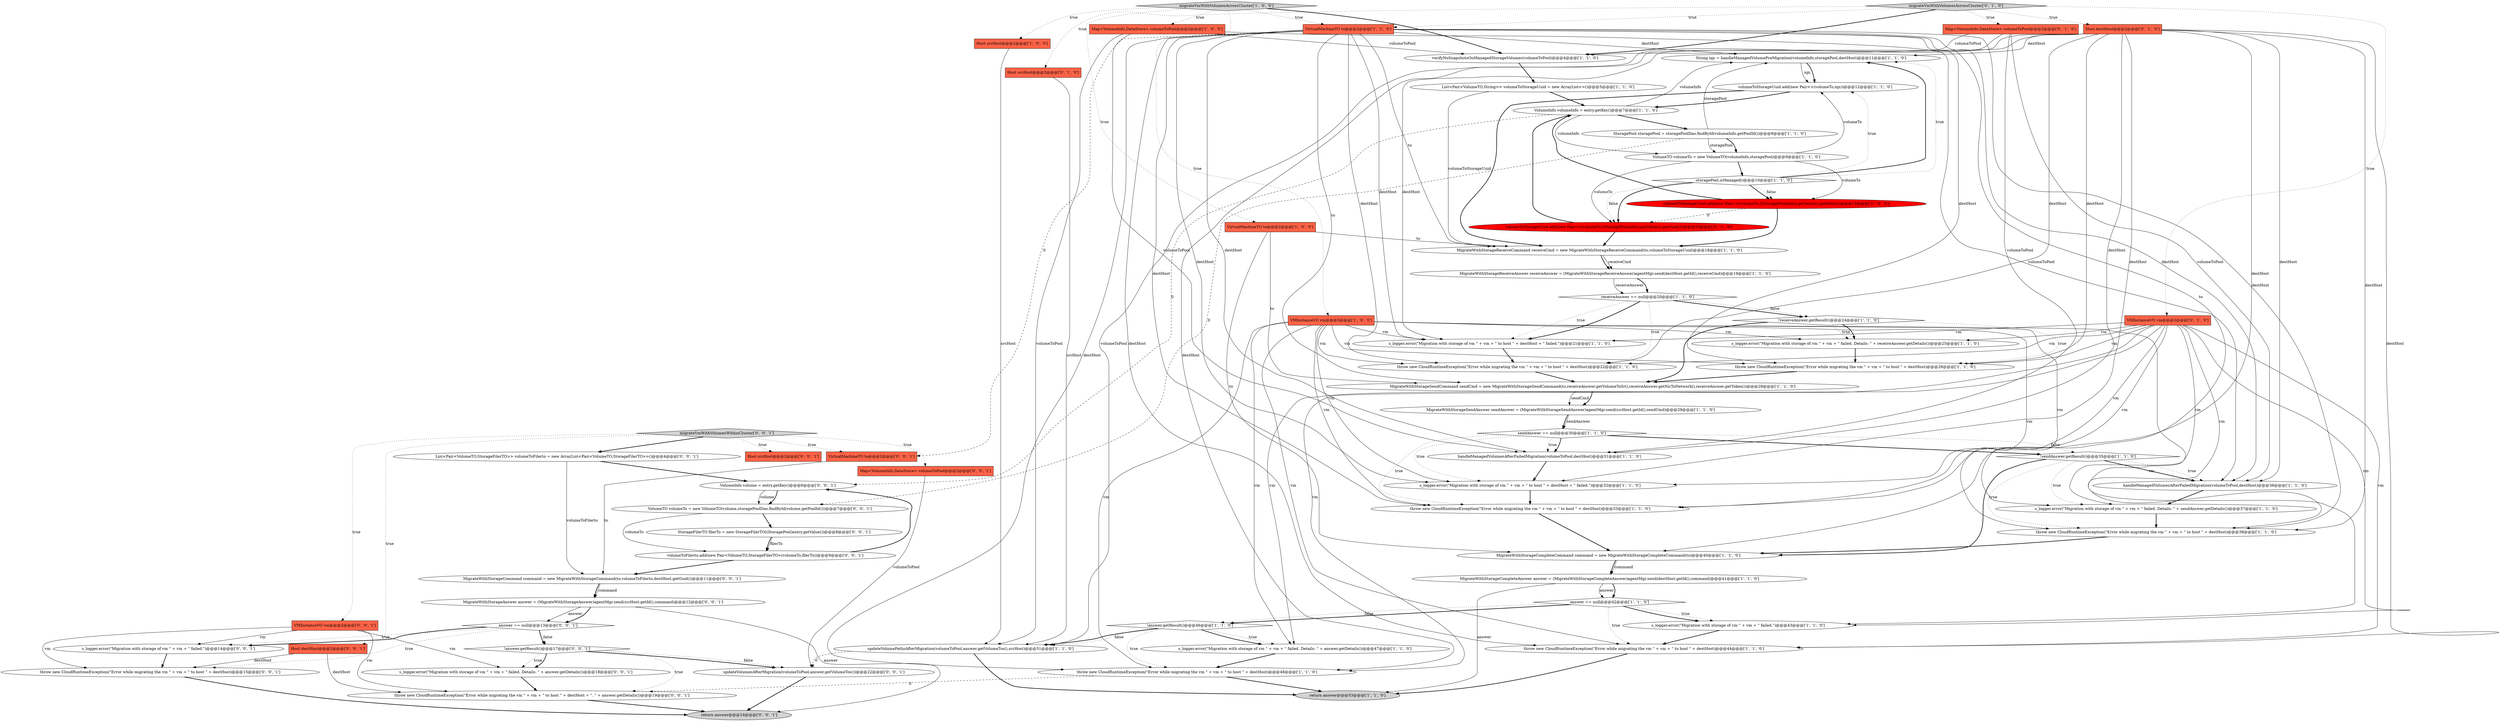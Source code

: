digraph {
13 [style = filled, label = "MigrateWithStorageSendAnswer sendAnswer = (MigrateWithStorageSendAnswer)agentMgr.send(srcHost.getId(),sendCmd)@@@29@@@['1', '1', '0']", fillcolor = white, shape = ellipse image = "AAA0AAABBB1BBB"];
26 [style = filled, label = "VMInstanceVO vm@@@2@@@['1', '0', '0']", fillcolor = tomato, shape = box image = "AAA0AAABBB1BBB"];
8 [style = filled, label = "List<Pair<VolumeTO,String>> volumeToStorageUuid = new ArrayList<>()@@@5@@@['1', '1', '0']", fillcolor = white, shape = ellipse image = "AAA0AAABBB1BBB"];
17 [style = filled, label = "migrateVmWithVolumesAcrossCluster['1', '0', '0']", fillcolor = lightgray, shape = diamond image = "AAA0AAABBB1BBB"];
18 [style = filled, label = "handleManagedVolumesAfterFailedMigration(volumeToPool,destHost)@@@36@@@['1', '1', '0']", fillcolor = white, shape = ellipse image = "AAA0AAABBB1BBB"];
58 [style = filled, label = "Map<VolumeInfo,DataStore> volumeToPool@@@2@@@['0', '0', '1']", fillcolor = tomato, shape = box image = "AAA0AAABBB3BBB"];
9 [style = filled, label = "volumeToStorageUuid.add(new Pair<>(volumeTo,iqn))@@@12@@@['1', '1', '0']", fillcolor = white, shape = ellipse image = "AAA0AAABBB1BBB"];
68 [style = filled, label = "List<Pair<VolumeTO,StorageFilerTO>> volumeToFilerto = new ArrayList<Pair<VolumeTO,StorageFilerTO>>()@@@4@@@['0', '0', '1']", fillcolor = white, shape = ellipse image = "AAA0AAABBB3BBB"];
22 [style = filled, label = "throw new CloudRuntimeException(\"Error while migrating the vm \" + vm + \" to host \" + destHost)@@@33@@@['1', '1', '0']", fillcolor = white, shape = ellipse image = "AAA0AAABBB1BBB"];
15 [style = filled, label = "throw new CloudRuntimeException(\"Error while migrating the vm \" + vm + \" to host \" + destHost)@@@48@@@['1', '1', '0']", fillcolor = white, shape = ellipse image = "AAA0AAABBB1BBB"];
25 [style = filled, label = "sendAnswer == null@@@30@@@['1', '1', '0']", fillcolor = white, shape = diamond image = "AAA0AAABBB1BBB"];
11 [style = filled, label = "s_logger.error(\"Migration with storage of vm \" + vm + \" failed. Details: \" + sendAnswer.getDetails())@@@37@@@['1', '1', '0']", fillcolor = white, shape = ellipse image = "AAA0AAABBB1BBB"];
66 [style = filled, label = "!answer.getResult()@@@17@@@['0', '0', '1']", fillcolor = white, shape = diamond image = "AAA0AAABBB3BBB"];
23 [style = filled, label = "storagePool.isManaged()@@@10@@@['1', '1', '0']", fillcolor = white, shape = diamond image = "AAA0AAABBB1BBB"];
51 [style = filled, label = "s_logger.error(\"Migration with storage of vm \" + vm + \" failed. Details: \" + answer.getDetails())@@@18@@@['0', '0', '1']", fillcolor = white, shape = ellipse image = "AAA0AAABBB3BBB"];
1 [style = filled, label = "!receiveAnswer.getResult()@@@24@@@['1', '1', '0']", fillcolor = white, shape = diamond image = "AAA0AAABBB1BBB"];
40 [style = filled, label = "receiveAnswer == null@@@20@@@['1', '1', '0']", fillcolor = white, shape = diamond image = "AAA0AAABBB1BBB"];
55 [style = filled, label = "Host srcHost@@@2@@@['0', '0', '1']", fillcolor = tomato, shape = box image = "AAA0AAABBB3BBB"];
61 [style = filled, label = "MigrateWithStorageCommand command = new MigrateWithStorageCommand(to,volumeToFilerto,destHost.getGuid())@@@11@@@['0', '0', '1']", fillcolor = white, shape = ellipse image = "AAA0AAABBB3BBB"];
24 [style = filled, label = "throw new CloudRuntimeException(\"Error while migrating the vm \" + vm + \" to host \" + destHost)@@@22@@@['1', '1', '0']", fillcolor = white, shape = ellipse image = "AAA0AAABBB1BBB"];
10 [style = filled, label = "MigrateWithStorageReceiveAnswer receiveAnswer = (MigrateWithStorageReceiveAnswer)agentMgr.send(destHost.getId(),receiveCmd)@@@19@@@['1', '1', '0']", fillcolor = white, shape = ellipse image = "AAA0AAABBB1BBB"];
57 [style = filled, label = "MigrateWithStorageAnswer answer = (MigrateWithStorageAnswer)agentMgr.send(srcHost.getId(),command)@@@12@@@['0', '0', '1']", fillcolor = white, shape = ellipse image = "AAA0AAABBB3BBB"];
50 [style = filled, label = "s_logger.error(\"Migration with storage of vm \" + vm + \" failed.\")@@@14@@@['0', '0', '1']", fillcolor = white, shape = ellipse image = "AAA0AAABBB3BBB"];
30 [style = filled, label = "volumeToStorageUuid.add(new Pair<>(volumeTo,((StoragePool)entry.getValue()).getPath()))@@@15@@@['1', '0', '0']", fillcolor = red, shape = ellipse image = "AAA1AAABBB1BBB"];
62 [style = filled, label = "VirtualMachineTO to@@@2@@@['0', '0', '1']", fillcolor = tomato, shape = box image = "AAA0AAABBB3BBB"];
49 [style = filled, label = "answer == null@@@13@@@['0', '0', '1']", fillcolor = white, shape = diamond image = "AAA0AAABBB3BBB"];
3 [style = filled, label = "s_logger.error(\"Migration with storage of vm \" + vm + \" failed. Details: \" + receiveAnswer.getDetails())@@@25@@@['1', '1', '0']", fillcolor = white, shape = ellipse image = "AAA0AAABBB1BBB"];
5 [style = filled, label = "MigrateWithStorageSendCommand sendCmd = new MigrateWithStorageSendCommand(to,receiveAnswer.getVolumeToSr(),receiveAnswer.getNicToNetwork(),receiveAnswer.getToken())@@@28@@@['1', '1', '0']", fillcolor = white, shape = ellipse image = "AAA0AAABBB1BBB"];
34 [style = filled, label = "!answer.getResult()@@@46@@@['1', '1', '0']", fillcolor = white, shape = diamond image = "AAA0AAABBB1BBB"];
38 [style = filled, label = "s_logger.error(\"Migration with storage of vm \" + vm + \" failed.\")@@@43@@@['1', '1', '0']", fillcolor = white, shape = ellipse image = "AAA0AAABBB1BBB"];
43 [style = filled, label = "Host srcHost@@@2@@@['0', '1', '0']", fillcolor = tomato, shape = box image = "AAA0AAABBB2BBB"];
16 [style = filled, label = "throw new CloudRuntimeException(\"Error while migrating the vm \" + vm + \" to host \" + destHost)@@@44@@@['1', '1', '0']", fillcolor = white, shape = ellipse image = "AAA0AAABBB1BBB"];
2 [style = filled, label = "MigrateWithStorageCompleteCommand command = new MigrateWithStorageCompleteCommand(to)@@@40@@@['1', '1', '0']", fillcolor = white, shape = ellipse image = "AAA0AAABBB1BBB"];
31 [style = filled, label = "throw new CloudRuntimeException(\"Error while migrating the vm \" + vm + \" to host \" + destHost)@@@26@@@['1', '1', '0']", fillcolor = white, shape = ellipse image = "AAA0AAABBB1BBB"];
6 [style = filled, label = "StoragePool storagePool = storagePoolDao.findById(volumeInfo.getPoolId())@@@8@@@['1', '1', '0']", fillcolor = white, shape = ellipse image = "AAA0AAABBB1BBB"];
37 [style = filled, label = "VolumeInfo volumeInfo = entry.getKey()@@@7@@@['1', '1', '0']", fillcolor = white, shape = ellipse image = "AAA0AAABBB1BBB"];
64 [style = filled, label = "StorageFilerTO filerTo = new StorageFilerTO((StoragePool)entry.getValue())@@@8@@@['0', '0', '1']", fillcolor = white, shape = ellipse image = "AAA0AAABBB3BBB"];
54 [style = filled, label = "volumeToFilerto.add(new Pair<VolumeTO,StorageFilerTO>(volumeTo,filerTo))@@@9@@@['0', '0', '1']", fillcolor = white, shape = ellipse image = "AAA0AAABBB3BBB"];
29 [style = filled, label = "handleManagedVolumesAfterFailedMigration(volumeToPool,destHost)@@@31@@@['1', '1', '0']", fillcolor = white, shape = ellipse image = "AAA0AAABBB1BBB"];
14 [style = filled, label = "s_logger.error(\"Migration with storage of vm \" + vm + \" to host \" + destHost + \" failed.\")@@@21@@@['1', '1', '0']", fillcolor = white, shape = ellipse image = "AAA0AAABBB1BBB"];
33 [style = filled, label = "VirtualMachineTO to@@@2@@@['1', '1', '0']", fillcolor = tomato, shape = box image = "AAA0AAABBB1BBB"];
35 [style = filled, label = "MigrateWithStorageReceiveCommand receiveCmd = new MigrateWithStorageReceiveCommand(to,volumeToStorageUuid)@@@18@@@['1', '1', '0']", fillcolor = white, shape = ellipse image = "AAA0AAABBB1BBB"];
45 [style = filled, label = "volumeToStorageUuid.add(new Pair<>(volumeTo,((StoragePool)entry.getValue()).getUuid()))@@@15@@@['0', '1', '0']", fillcolor = red, shape = ellipse image = "AAA1AAABBB2BBB"];
12 [style = filled, label = "return answer@@@53@@@['1', '1', '0']", fillcolor = lightgray, shape = ellipse image = "AAA0AAABBB1BBB"];
46 [style = filled, label = "Host destHost@@@2@@@['0', '1', '0']", fillcolor = tomato, shape = box image = "AAA0AAABBB2BBB"];
48 [style = filled, label = "VMInstanceVO vm@@@2@@@['0', '1', '0']", fillcolor = tomato, shape = box image = "AAA0AAABBB2BBB"];
32 [style = filled, label = "!sendAnswer.getResult()@@@35@@@['1', '1', '0']", fillcolor = white, shape = diamond image = "AAA0AAABBB1BBB"];
42 [style = filled, label = "MigrateWithStorageCompleteAnswer answer = (MigrateWithStorageCompleteAnswer)agentMgr.send(destHost.getId(),command)@@@41@@@['1', '1', '0']", fillcolor = white, shape = ellipse image = "AAA0AAABBB1BBB"];
65 [style = filled, label = "throw new CloudRuntimeException(\"Error while migrating the vm \" + vm + \" to host \" + destHost + \". \" + answer.getDetails())@@@19@@@['0', '0', '1']", fillcolor = white, shape = ellipse image = "AAA0AAABBB3BBB"];
0 [style = filled, label = "VirtualMachineTO to@@@2@@@['1', '0', '0']", fillcolor = tomato, shape = box image = "AAA0AAABBB1BBB"];
41 [style = filled, label = "throw new CloudRuntimeException(\"Error while migrating the vm \" + vm + \" to host \" + destHost)@@@38@@@['1', '1', '0']", fillcolor = white, shape = ellipse image = "AAA0AAABBB1BBB"];
21 [style = filled, label = "Host srcHost@@@2@@@['1', '0', '0']", fillcolor = tomato, shape = box image = "AAA0AAABBB1BBB"];
7 [style = filled, label = "s_logger.error(\"Migration with storage of vm \" + vm + \" to host \" + destHost + \" failed.\")@@@32@@@['1', '1', '0']", fillcolor = white, shape = ellipse image = "AAA0AAABBB1BBB"];
20 [style = filled, label = "updateVolumePathsAfterMigration(volumeToPool,answer.getVolumeTos(),srcHost)@@@51@@@['1', '1', '0']", fillcolor = white, shape = ellipse image = "AAA0AAABBB1BBB"];
44 [style = filled, label = "Map<VolumeInfo,DataStore> volumeToPool@@@2@@@['0', '1', '0']", fillcolor = tomato, shape = box image = "AAA0AAABBB2BBB"];
19 [style = filled, label = "answer == null@@@42@@@['1', '1', '0']", fillcolor = white, shape = diamond image = "AAA0AAABBB1BBB"];
53 [style = filled, label = "migrateVmWithVolumesWithinCluster['0', '0', '1']", fillcolor = lightgray, shape = diamond image = "AAA0AAABBB3BBB"];
63 [style = filled, label = "return answer@@@24@@@['0', '0', '1']", fillcolor = lightgray, shape = ellipse image = "AAA0AAABBB3BBB"];
69 [style = filled, label = "VolumeInfo volume = entry.getKey()@@@6@@@['0', '0', '1']", fillcolor = white, shape = ellipse image = "AAA0AAABBB3BBB"];
4 [style = filled, label = "String iqn = handleManagedVolumePreMigration(volumeInfo,storagePool,destHost)@@@11@@@['1', '1', '0']", fillcolor = white, shape = ellipse image = "AAA0AAABBB1BBB"];
36 [style = filled, label = "verifyNoSnapshotsOnManagedStorageVolumes(volumeToPool)@@@4@@@['1', '1', '0']", fillcolor = white, shape = ellipse image = "AAA0AAABBB1BBB"];
39 [style = filled, label = "s_logger.error(\"Migration with storage of vm \" + vm + \" failed. Details: \" + answer.getDetails())@@@47@@@['1', '1', '0']", fillcolor = white, shape = ellipse image = "AAA0AAABBB1BBB"];
28 [style = filled, label = "Map<VolumeInfo,DataStore> volumeToPool@@@2@@@['1', '0', '0']", fillcolor = tomato, shape = box image = "AAA0AAABBB1BBB"];
27 [style = filled, label = "VolumeTO volumeTo = new VolumeTO(volumeInfo,storagePool)@@@9@@@['1', '1', '0']", fillcolor = white, shape = ellipse image = "AAA0AAABBB1BBB"];
47 [style = filled, label = "migrateVmWithVolumesAcrossCluster['0', '1', '0']", fillcolor = lightgray, shape = diamond image = "AAA0AAABBB2BBB"];
59 [style = filled, label = "VMInstanceVO vm@@@2@@@['0', '0', '1']", fillcolor = tomato, shape = box image = "AAA0AAABBB3BBB"];
56 [style = filled, label = "VolumeTO volumeTo = new VolumeTO(volume,storagePoolDao.findById(volume.getPoolId()))@@@7@@@['0', '0', '1']", fillcolor = white, shape = ellipse image = "AAA0AAABBB3BBB"];
52 [style = filled, label = "updateVolumesAfterMigration(volumeToPool,answer.getVolumeTos())@@@22@@@['0', '0', '1']", fillcolor = white, shape = ellipse image = "AAA0AAABBB3BBB"];
60 [style = filled, label = "Host destHost@@@2@@@['0', '0', '1']", fillcolor = tomato, shape = box image = "AAA0AAABBB3BBB"];
67 [style = filled, label = "throw new CloudRuntimeException(\"Error while migrating the vm \" + vm + \" to host \" + destHost)@@@15@@@['0', '0', '1']", fillcolor = white, shape = ellipse image = "AAA0AAABBB3BBB"];
1->5 [style = bold, label=""];
14->24 [style = bold, label=""];
33->41 [style = solid, label="destHost"];
20->52 [style = dashed, label="0"];
34->20 [style = bold, label=""];
46->15 [style = solid, label="destHost"];
68->69 [style = bold, label=""];
23->45 [style = bold, label=""];
56->64 [style = bold, label=""];
66->52 [style = bold, label=""];
26->3 [style = solid, label="vm"];
1->31 [style = dotted, label="true"];
53->58 [style = dotted, label="true"];
32->11 [style = dotted, label="true"];
46->18 [style = solid, label="destHost"];
53->59 [style = dotted, label="true"];
28->29 [style = solid, label="volumeToPool"];
61->57 [style = bold, label=""];
25->29 [style = bold, label=""];
25->29 [style = dotted, label="true"];
66->51 [style = dotted, label="true"];
33->5 [style = solid, label="to"];
9->35 [style = bold, label=""];
21->20 [style = solid, label="srcHost"];
9->37 [style = bold, label=""];
53->55 [style = dotted, label="true"];
1->3 [style = dotted, label="true"];
46->7 [style = solid, label="destHost"];
17->36 [style = bold, label=""];
26->41 [style = solid, label="vm"];
59->65 [style = solid, label="vm"];
6->27 [style = solid, label="storagePool"];
23->4 [style = dotted, label="true"];
57->63 [style = solid, label="answer"];
47->46 [style = dotted, label="true"];
46->41 [style = solid, label="destHost"];
33->29 [style = solid, label="destHost"];
48->3 [style = solid, label="vm"];
69->56 [style = solid, label="volume"];
61->57 [style = solid, label="command"];
68->61 [style = solid, label="volumeToFilerto"];
35->10 [style = bold, label=""];
43->20 [style = solid, label="srcHost"];
27->30 [style = solid, label="volumeTo"];
44->20 [style = solid, label="volumeToPool"];
32->18 [style = bold, label=""];
53->60 [style = dotted, label="true"];
45->35 [style = bold, label=""];
42->19 [style = bold, label=""];
13->25 [style = bold, label=""];
17->26 [style = dotted, label="true"];
46->14 [style = solid, label="destHost"];
19->34 [style = bold, label=""];
27->45 [style = solid, label="volumeTo"];
23->30 [style = bold, label=""];
26->39 [style = solid, label="vm"];
37->69 [style = dashed, label="0"];
33->18 [style = solid, label="destHost"];
19->38 [style = dotted, label="true"];
48->7 [style = solid, label="vm"];
31->5 [style = bold, label=""];
46->22 [style = solid, label="destHost"];
48->39 [style = solid, label="vm"];
18->11 [style = bold, label=""];
46->4 [style = solid, label="destHost"];
26->15 [style = solid, label="vm"];
56->54 [style = solid, label="volumeTo"];
5->13 [style = solid, label="sendCmd"];
48->15 [style = solid, label="vm"];
41->2 [style = bold, label=""];
33->2 [style = solid, label="to"];
50->67 [style = bold, label=""];
23->9 [style = dotted, label="true"];
24->5 [style = bold, label=""];
47->43 [style = dotted, label="true"];
0->5 [style = solid, label="to"];
60->65 [style = solid, label="destHost"];
30->45 [style = dashed, label="0"];
48->16 [style = solid, label="vm"];
46->31 [style = solid, label="destHost"];
28->18 [style = solid, label="volumeToPool"];
26->38 [style = solid, label="vm"];
44->18 [style = solid, label="volumeToPool"];
53->68 [style = bold, label=""];
28->36 [style = solid, label="volumeToPool"];
66->51 [style = bold, label=""];
10->40 [style = solid, label="receiveAnswer"];
15->12 [style = bold, label=""];
54->61 [style = bold, label=""];
17->21 [style = dotted, label="true"];
19->38 [style = bold, label=""];
4->9 [style = solid, label="iqn"];
17->33 [style = dotted, label="true"];
42->19 [style = solid, label="answer"];
47->36 [style = bold, label=""];
52->63 [style = bold, label=""];
0->2 [style = solid, label="to"];
66->52 [style = dotted, label="false"];
37->4 [style = solid, label="volumeInfo"];
48->24 [style = solid, label="vm"];
4->9 [style = bold, label=""];
32->18 [style = dotted, label="true"];
47->48 [style = dotted, label="true"];
22->2 [style = bold, label=""];
33->15 [style = solid, label="destHost"];
53->62 [style = dotted, label="true"];
15->65 [style = dashed, label="0"];
49->67 [style = dotted, label="true"];
33->16 [style = solid, label="destHost"];
26->22 [style = solid, label="vm"];
33->24 [style = solid, label="destHost"];
38->16 [style = bold, label=""];
1->3 [style = bold, label=""];
49->50 [style = dotted, label="true"];
33->31 [style = solid, label="destHost"];
33->14 [style = solid, label="destHost"];
58->52 [style = solid, label="volumeToPool"];
28->20 [style = solid, label="volumeToPool"];
57->49 [style = solid, label="answer"];
46->29 [style = solid, label="destHost"];
25->7 [style = dotted, label="true"];
49->50 [style = bold, label=""];
19->34 [style = dotted, label="false"];
34->39 [style = dotted, label="true"];
13->25 [style = solid, label="sendAnswer"];
40->14 [style = dotted, label="true"];
11->41 [style = bold, label=""];
69->56 [style = bold, label=""];
6->27 [style = bold, label=""];
26->31 [style = solid, label="vm"];
7->22 [style = bold, label=""];
30->35 [style = bold, label=""];
47->33 [style = dotted, label="true"];
8->35 [style = solid, label="volumeToStorageUuid"];
67->63 [style = bold, label=""];
33->62 [style = dashed, label="0"];
5->13 [style = bold, label=""];
34->39 [style = bold, label=""];
0->35 [style = solid, label="to"];
59->51 [style = solid, label="vm"];
26->11 [style = solid, label="vm"];
34->15 [style = dotted, label="true"];
17->28 [style = dotted, label="true"];
10->40 [style = bold, label=""];
36->8 [style = bold, label=""];
40->14 [style = bold, label=""];
51->65 [style = bold, label=""];
42->12 [style = solid, label="answer"];
33->4 [style = solid, label="destHost"];
8->37 [style = bold, label=""];
48->41 [style = solid, label="vm"];
59->67 [style = solid, label="vm"];
44->36 [style = solid, label="volumeToPool"];
48->31 [style = solid, label="vm"];
65->63 [style = bold, label=""];
25->32 [style = dotted, label="false"];
46->16 [style = solid, label="destHost"];
37->27 [style = solid, label="volumeInfo"];
44->29 [style = solid, label="volumeToPool"];
64->54 [style = solid, label="filerTo"];
6->4 [style = solid, label="storagePool"];
26->7 [style = solid, label="vm"];
39->15 [style = bold, label=""];
59->50 [style = solid, label="vm"];
46->24 [style = solid, label="destHost"];
17->0 [style = dotted, label="true"];
32->41 [style = dotted, label="true"];
34->20 [style = dotted, label="false"];
3->31 [style = bold, label=""];
27->9 [style = solid, label="volumeTo"];
62->61 [style = solid, label="to"];
40->24 [style = dotted, label="true"];
25->32 [style = bold, label=""];
23->4 [style = bold, label=""];
54->69 [style = bold, label=""];
47->44 [style = dotted, label="true"];
33->7 [style = solid, label="destHost"];
33->35 [style = solid, label="to"];
60->67 [style = solid, label="destHost"];
30->37 [style = bold, label=""];
64->54 [style = bold, label=""];
49->66 [style = dotted, label="false"];
37->6 [style = bold, label=""];
32->2 [style = bold, label=""];
48->22 [style = solid, label="vm"];
23->30 [style = dotted, label="false"];
40->1 [style = bold, label=""];
49->66 [style = bold, label=""];
40->1 [style = dotted, label="false"];
48->11 [style = solid, label="vm"];
35->10 [style = solid, label="receiveCmd"];
26->14 [style = solid, label="vm"];
48->14 [style = solid, label="vm"];
26->24 [style = solid, label="vm"];
20->12 [style = bold, label=""];
19->16 [style = dotted, label="true"];
25->22 [style = dotted, label="true"];
26->16 [style = solid, label="vm"];
29->7 [style = bold, label=""];
23->45 [style = dotted, label="false"];
57->49 [style = bold, label=""];
48->38 [style = solid, label="vm"];
27->23 [style = bold, label=""];
6->56 [style = dashed, label="0"];
45->37 [style = bold, label=""];
2->42 [style = solid, label="command"];
66->65 [style = dotted, label="true"];
16->12 [style = bold, label=""];
2->42 [style = bold, label=""];
33->22 [style = solid, label="destHost"];
}
